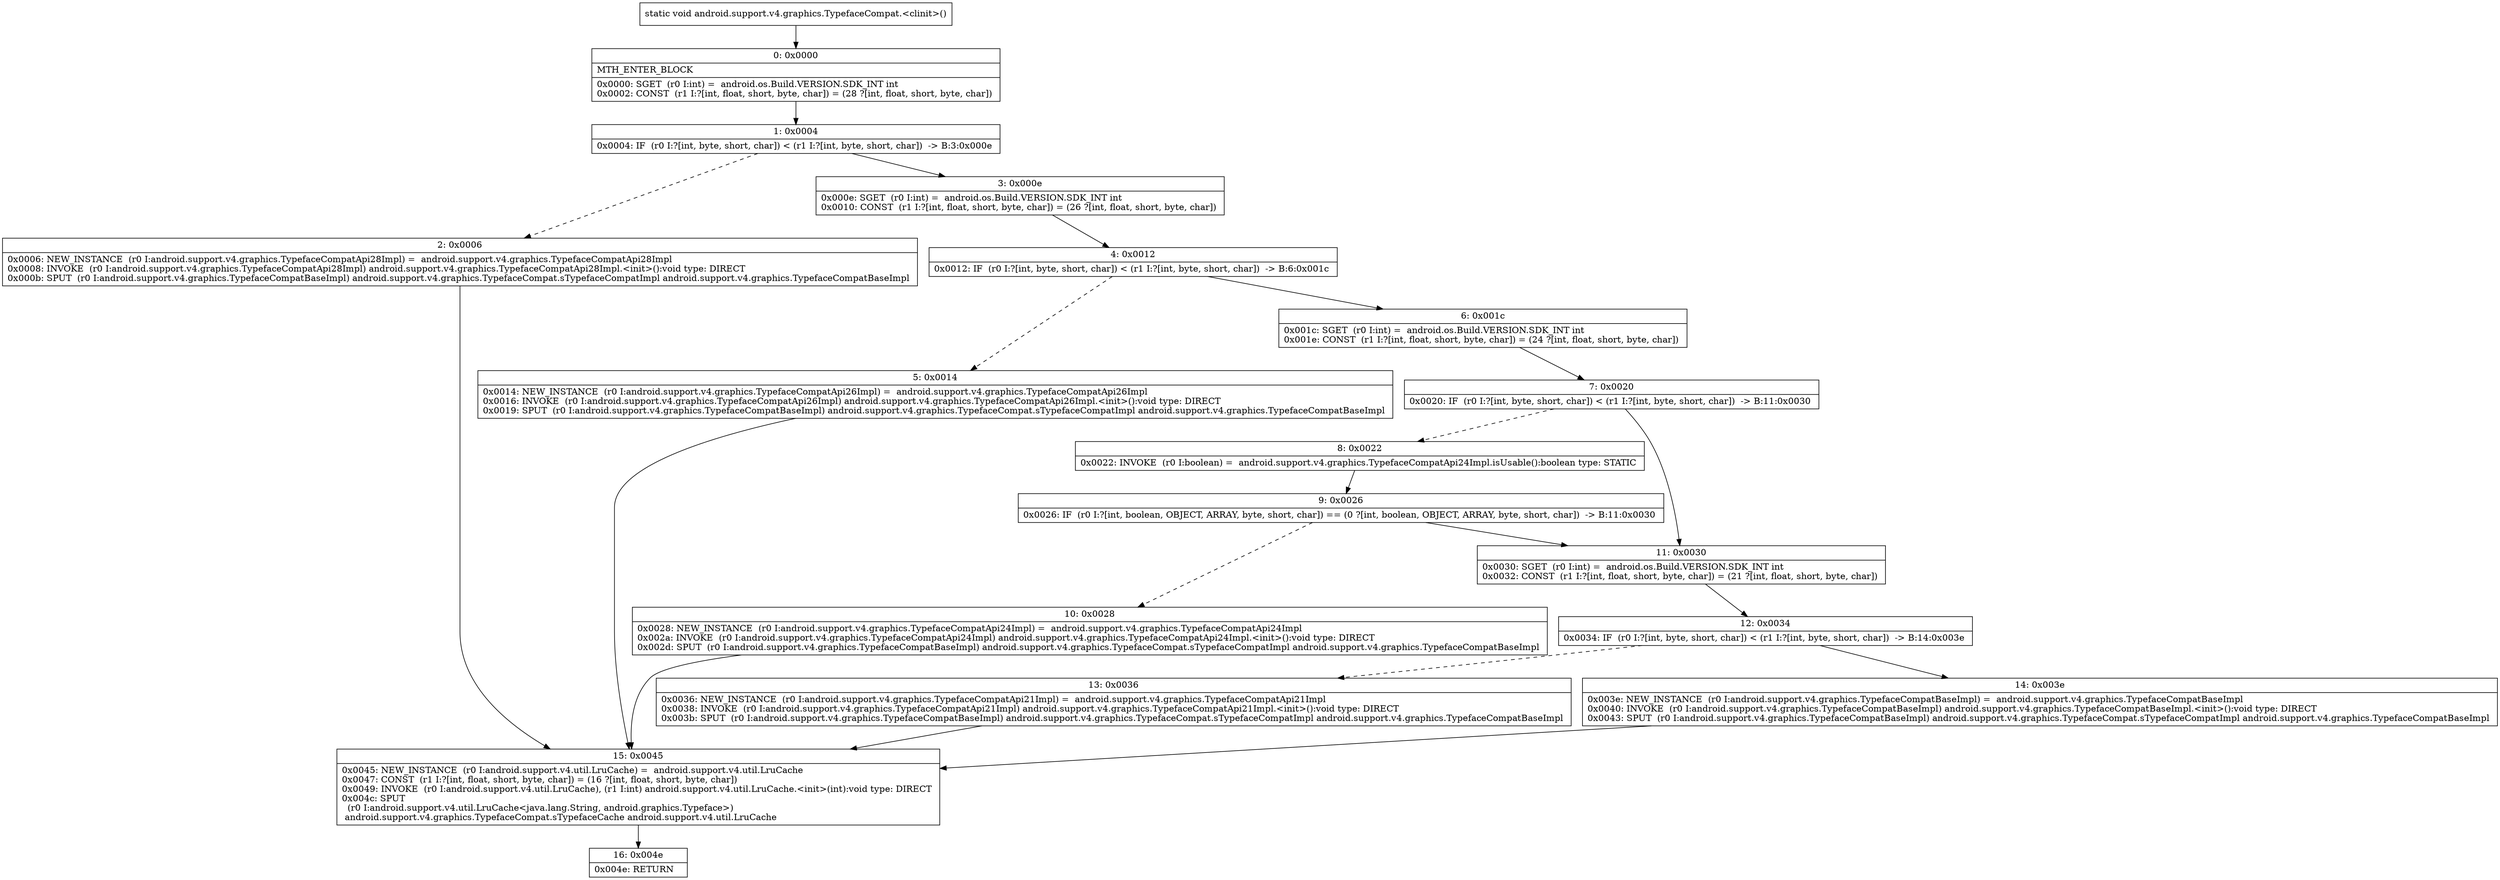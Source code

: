 digraph "CFG forandroid.support.v4.graphics.TypefaceCompat.\<clinit\>()V" {
Node_0 [shape=record,label="{0\:\ 0x0000|MTH_ENTER_BLOCK\l|0x0000: SGET  (r0 I:int) =  android.os.Build.VERSION.SDK_INT int \l0x0002: CONST  (r1 I:?[int, float, short, byte, char]) = (28 ?[int, float, short, byte, char]) \l}"];
Node_1 [shape=record,label="{1\:\ 0x0004|0x0004: IF  (r0 I:?[int, byte, short, char]) \< (r1 I:?[int, byte, short, char])  \-\> B:3:0x000e \l}"];
Node_2 [shape=record,label="{2\:\ 0x0006|0x0006: NEW_INSTANCE  (r0 I:android.support.v4.graphics.TypefaceCompatApi28Impl) =  android.support.v4.graphics.TypefaceCompatApi28Impl \l0x0008: INVOKE  (r0 I:android.support.v4.graphics.TypefaceCompatApi28Impl) android.support.v4.graphics.TypefaceCompatApi28Impl.\<init\>():void type: DIRECT \l0x000b: SPUT  (r0 I:android.support.v4.graphics.TypefaceCompatBaseImpl) android.support.v4.graphics.TypefaceCompat.sTypefaceCompatImpl android.support.v4.graphics.TypefaceCompatBaseImpl \l}"];
Node_3 [shape=record,label="{3\:\ 0x000e|0x000e: SGET  (r0 I:int) =  android.os.Build.VERSION.SDK_INT int \l0x0010: CONST  (r1 I:?[int, float, short, byte, char]) = (26 ?[int, float, short, byte, char]) \l}"];
Node_4 [shape=record,label="{4\:\ 0x0012|0x0012: IF  (r0 I:?[int, byte, short, char]) \< (r1 I:?[int, byte, short, char])  \-\> B:6:0x001c \l}"];
Node_5 [shape=record,label="{5\:\ 0x0014|0x0014: NEW_INSTANCE  (r0 I:android.support.v4.graphics.TypefaceCompatApi26Impl) =  android.support.v4.graphics.TypefaceCompatApi26Impl \l0x0016: INVOKE  (r0 I:android.support.v4.graphics.TypefaceCompatApi26Impl) android.support.v4.graphics.TypefaceCompatApi26Impl.\<init\>():void type: DIRECT \l0x0019: SPUT  (r0 I:android.support.v4.graphics.TypefaceCompatBaseImpl) android.support.v4.graphics.TypefaceCompat.sTypefaceCompatImpl android.support.v4.graphics.TypefaceCompatBaseImpl \l}"];
Node_6 [shape=record,label="{6\:\ 0x001c|0x001c: SGET  (r0 I:int) =  android.os.Build.VERSION.SDK_INT int \l0x001e: CONST  (r1 I:?[int, float, short, byte, char]) = (24 ?[int, float, short, byte, char]) \l}"];
Node_7 [shape=record,label="{7\:\ 0x0020|0x0020: IF  (r0 I:?[int, byte, short, char]) \< (r1 I:?[int, byte, short, char])  \-\> B:11:0x0030 \l}"];
Node_8 [shape=record,label="{8\:\ 0x0022|0x0022: INVOKE  (r0 I:boolean) =  android.support.v4.graphics.TypefaceCompatApi24Impl.isUsable():boolean type: STATIC \l}"];
Node_9 [shape=record,label="{9\:\ 0x0026|0x0026: IF  (r0 I:?[int, boolean, OBJECT, ARRAY, byte, short, char]) == (0 ?[int, boolean, OBJECT, ARRAY, byte, short, char])  \-\> B:11:0x0030 \l}"];
Node_10 [shape=record,label="{10\:\ 0x0028|0x0028: NEW_INSTANCE  (r0 I:android.support.v4.graphics.TypefaceCompatApi24Impl) =  android.support.v4.graphics.TypefaceCompatApi24Impl \l0x002a: INVOKE  (r0 I:android.support.v4.graphics.TypefaceCompatApi24Impl) android.support.v4.graphics.TypefaceCompatApi24Impl.\<init\>():void type: DIRECT \l0x002d: SPUT  (r0 I:android.support.v4.graphics.TypefaceCompatBaseImpl) android.support.v4.graphics.TypefaceCompat.sTypefaceCompatImpl android.support.v4.graphics.TypefaceCompatBaseImpl \l}"];
Node_11 [shape=record,label="{11\:\ 0x0030|0x0030: SGET  (r0 I:int) =  android.os.Build.VERSION.SDK_INT int \l0x0032: CONST  (r1 I:?[int, float, short, byte, char]) = (21 ?[int, float, short, byte, char]) \l}"];
Node_12 [shape=record,label="{12\:\ 0x0034|0x0034: IF  (r0 I:?[int, byte, short, char]) \< (r1 I:?[int, byte, short, char])  \-\> B:14:0x003e \l}"];
Node_13 [shape=record,label="{13\:\ 0x0036|0x0036: NEW_INSTANCE  (r0 I:android.support.v4.graphics.TypefaceCompatApi21Impl) =  android.support.v4.graphics.TypefaceCompatApi21Impl \l0x0038: INVOKE  (r0 I:android.support.v4.graphics.TypefaceCompatApi21Impl) android.support.v4.graphics.TypefaceCompatApi21Impl.\<init\>():void type: DIRECT \l0x003b: SPUT  (r0 I:android.support.v4.graphics.TypefaceCompatBaseImpl) android.support.v4.graphics.TypefaceCompat.sTypefaceCompatImpl android.support.v4.graphics.TypefaceCompatBaseImpl \l}"];
Node_14 [shape=record,label="{14\:\ 0x003e|0x003e: NEW_INSTANCE  (r0 I:android.support.v4.graphics.TypefaceCompatBaseImpl) =  android.support.v4.graphics.TypefaceCompatBaseImpl \l0x0040: INVOKE  (r0 I:android.support.v4.graphics.TypefaceCompatBaseImpl) android.support.v4.graphics.TypefaceCompatBaseImpl.\<init\>():void type: DIRECT \l0x0043: SPUT  (r0 I:android.support.v4.graphics.TypefaceCompatBaseImpl) android.support.v4.graphics.TypefaceCompat.sTypefaceCompatImpl android.support.v4.graphics.TypefaceCompatBaseImpl \l}"];
Node_15 [shape=record,label="{15\:\ 0x0045|0x0045: NEW_INSTANCE  (r0 I:android.support.v4.util.LruCache) =  android.support.v4.util.LruCache \l0x0047: CONST  (r1 I:?[int, float, short, byte, char]) = (16 ?[int, float, short, byte, char]) \l0x0049: INVOKE  (r0 I:android.support.v4.util.LruCache), (r1 I:int) android.support.v4.util.LruCache.\<init\>(int):void type: DIRECT \l0x004c: SPUT  \l  (r0 I:android.support.v4.util.LruCache\<java.lang.String, android.graphics.Typeface\>)\l android.support.v4.graphics.TypefaceCompat.sTypefaceCache android.support.v4.util.LruCache \l}"];
Node_16 [shape=record,label="{16\:\ 0x004e|0x004e: RETURN   \l}"];
MethodNode[shape=record,label="{static void android.support.v4.graphics.TypefaceCompat.\<clinit\>() }"];
MethodNode -> Node_0;
Node_0 -> Node_1;
Node_1 -> Node_2[style=dashed];
Node_1 -> Node_3;
Node_2 -> Node_15;
Node_3 -> Node_4;
Node_4 -> Node_5[style=dashed];
Node_4 -> Node_6;
Node_5 -> Node_15;
Node_6 -> Node_7;
Node_7 -> Node_8[style=dashed];
Node_7 -> Node_11;
Node_8 -> Node_9;
Node_9 -> Node_10[style=dashed];
Node_9 -> Node_11;
Node_10 -> Node_15;
Node_11 -> Node_12;
Node_12 -> Node_13[style=dashed];
Node_12 -> Node_14;
Node_13 -> Node_15;
Node_14 -> Node_15;
Node_15 -> Node_16;
}


